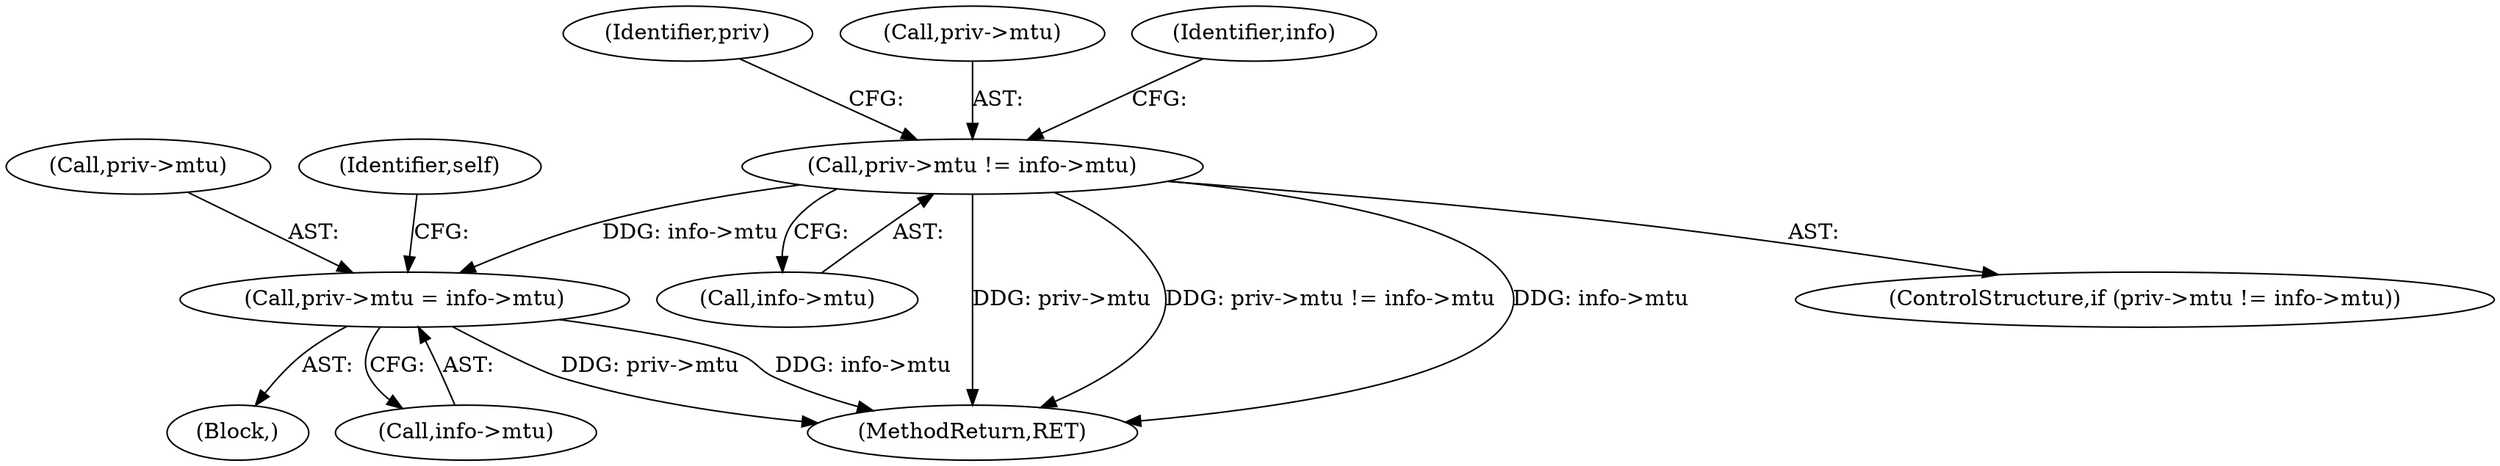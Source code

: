 digraph "0_NetworkManager_d5fc88e573fa58b93034b04d35a2454f5d28cad9@pointer" {
"1001618" [label="(Call,priv->mtu != info->mtu)"];
"1001626" [label="(Call,priv->mtu = info->mtu)"];
"1001627" [label="(Call,priv->mtu)"];
"1001635" [label="(Identifier,self)"];
"1001628" [label="(Identifier,priv)"];
"1001618" [label="(Call,priv->mtu != info->mtu)"];
"1001622" [label="(Call,info->mtu)"];
"1001625" [label="(Block,)"];
"1007368" [label="(MethodReturn,RET)"];
"1001617" [label="(ControlStructure,if (priv->mtu != info->mtu))"];
"1001619" [label="(Call,priv->mtu)"];
"1001626" [label="(Call,priv->mtu = info->mtu)"];
"1001630" [label="(Call,info->mtu)"];
"1001641" [label="(Identifier,info)"];
"1001618" -> "1001617"  [label="AST: "];
"1001618" -> "1001622"  [label="CFG: "];
"1001619" -> "1001618"  [label="AST: "];
"1001622" -> "1001618"  [label="AST: "];
"1001628" -> "1001618"  [label="CFG: "];
"1001641" -> "1001618"  [label="CFG: "];
"1001618" -> "1007368"  [label="DDG: priv->mtu"];
"1001618" -> "1007368"  [label="DDG: priv->mtu != info->mtu"];
"1001618" -> "1007368"  [label="DDG: info->mtu"];
"1001618" -> "1001626"  [label="DDG: info->mtu"];
"1001626" -> "1001625"  [label="AST: "];
"1001626" -> "1001630"  [label="CFG: "];
"1001627" -> "1001626"  [label="AST: "];
"1001630" -> "1001626"  [label="AST: "];
"1001635" -> "1001626"  [label="CFG: "];
"1001626" -> "1007368"  [label="DDG: priv->mtu"];
"1001626" -> "1007368"  [label="DDG: info->mtu"];
}
